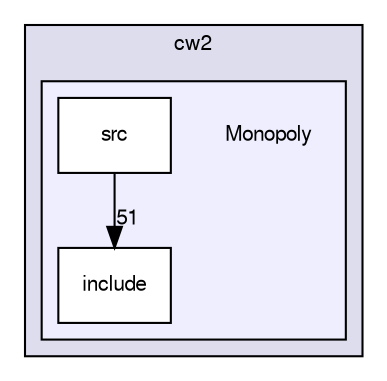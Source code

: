digraph G {
  compound=true
  node [ fontsize="10", fontname="FreeSans"];
  edge [ labelfontsize="10", labelfontname="FreeSans"];
  subgraph clusterdir_81a374c7422a6c234baeba1faedd803a {
    graph [ bgcolor="#ddddee", pencolor="black", label="cw2" fontname="FreeSans", fontsize="10", URL="dir_81a374c7422a6c234baeba1faedd803a.html"]
  subgraph clusterdir_9be74d3d4d480503be8d21aa165309cf {
    graph [ bgcolor="#eeeeff", pencolor="black", label="" URL="dir_9be74d3d4d480503be8d21aa165309cf.html"];
    dir_9be74d3d4d480503be8d21aa165309cf [shape=plaintext label="Monopoly"];
    dir_25805b6446227662b2ae0af8d8d0bcba [shape=box label="include" color="black" fillcolor="white" style="filled" URL="dir_25805b6446227662b2ae0af8d8d0bcba.html"];
    dir_4038303d70665a88a2bfbbc8591575c5 [shape=box label="src" color="black" fillcolor="white" style="filled" URL="dir_4038303d70665a88a2bfbbc8591575c5.html"];
  }
  }
  dir_4038303d70665a88a2bfbbc8591575c5->dir_25805b6446227662b2ae0af8d8d0bcba [headlabel="51", labeldistance=1.5 headhref="dir_000006_000007.html"];
}
